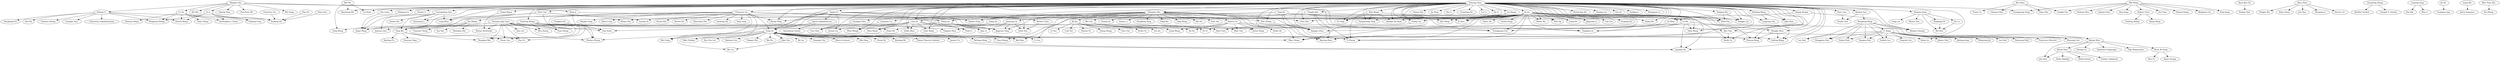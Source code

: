 strict digraph G{
"Enhong Chen " -> "Biao Xiang "
"Enhong Chen " -> "Biao Chang "
"Enhong Chen " -> "Hengshu Zhu "
"Enhong Chen " -> "Chang Tan "
"Enhong Chen " -> "Chunni Dai"
"Enhong Chen " -> "Lei Zhang "
"Enhong Chen " -> "Jie Yang "
"Enhong Chen " -> "Zaiyi Chen"
"Enhong Chen " -> "Qi Zhou "
"Enhong Chen " -> "Yijun Wang"
"Enhong Chen " -> "Zhen Pan"
"Enhong Chen " -> "Hongjie Lin"
"Enhong Chen " -> "Ruoyan Kong"
"Enhong Chen " -> "Xianyu Zeng "
"Enhong Chen " -> "Liyuan Liu "
"Enhong Chen " -> "Zhen Wangy"
"Enhong Chen " -> "Chu Guan "
"Enhong Chen " -> "Xinjiang Lu "
"Enhong Chen " -> "Xiaolin Li "
"Enhong Chen " -> "Xin Li "
"Enhong Chen " -> "Guandong Xu "
"Enhong Chen " -> "Lin Li "
"Enhong Chen " -> "Aiqing Huang "
"Enhong Chen " -> "Wenjun Ouyang "
"Enhong Chen " -> "Chen Zhu "
"Enhong Chen " -> "Zheng Dong "
"Enhong Chen " -> "Zhen Wang "
"Enhong Chen " -> "Zefan Shen "
"Enhong Chen " -> "Yubo Wang "
"Enhong Chen " -> "Yitan Li "
"Enhong Chen " -> "Guangxiang Zeng "
"Enhong Chen " -> "Ji Chen "
"Enhong Chen " -> "Kuifei Yu "
"Enhong Chen " -> "Bo Li "
"Enhong Chen " -> "Dong Liu "
"Enhong Chen " -> "Lingyang Chu "
"Enhong Chen " -> "Zijin Zhao "
"Enhong Chen " -> "Yong Ge "
"Enhong Chen " -> "Yanjie Fu "
"Enhong Chen " -> "Xiangyu Zhao "
"Enhong Chen " -> "Guifeng Wang "
"Enhong Chen " -> "Guangming Guo "
"Enhong Chen " -> "Yingling Liu "
"Enhong Chen " -> "Yingzi Wang "
"Enhong Chen " -> "Defu Lian "
"Enhong Chen " -> "Yong Rui "
"Enhong Chen " -> "Cong Zhao "
"Enhong Chen " -> "Guangzhong Sun "
"Enhong Chen " -> "Zhen Liao "
"Enhong Chen " -> "Shafqat Ali Shad "
"Enhong Chen " -> "Hao Wang "
"Enhong Chen " -> "Xiaohui Sun "
"Enhong Chen " -> "Derek Hao Hu "
"Enhong Chen " -> "Xiaojun Quan "
"Enhong Chen " -> "Qiming Luo "
"Enhong Chen " -> "Haocheng Wu "
"Enhong Chen " -> "Lei Duan "
"Enhong Chen " -> "Runze Wu "
"Enhong Chen " -> "Wan Ng"
"Enhong Chen " -> "Fan Ye "
"Enhong Chen " -> "Liang He "
"Enhong Chen " -> "Jingsong Lv"
"Enhong Chen " -> "Can Cao"
"Enhong Chen " -> "Guoping Hu"
"Enhong Chen " -> "Yi Zheng "
"Enhong Chen " -> "Guiling Li "
"Enhong Chen " -> "Baoxing Huai "
"Enhong Chen " -> "Junping Du "
"Richang Hong " -> "Junping Du "
"Hyun-Kyo Oh " -> "Yoohan Noh "
"Zhou Zhao " -> "Yingjun Wu "
"Zhou Zhao " -> "Xinyu Duan "
"Zhou Zhao " -> "Jun Xiao "
"Zhou Zhao " -> "Hanqing Lu "
"Zhou Zhao " -> "Steven Liu "
"Wei Wu " -> "Haocheng Wu "
"Wei Wu " -> "Fang Wang "
"Wei Wu " -> "Lei Duan "
"Kai Zhang " -> "Fang Wang "
"Xiaojun Quan " -> "Wenyu Dou "
"Xiaojun Quan " -> "Xingliang Ni "
"Xiaojun Quan " -> "Zhi Lu "
"Xiaojun Quan " -> "Bei Hua "
"Xiaojun Quan " -> "Gang Liu "
"Zhi Lu " -> "Bei Hua "
"Xingliang Ni " -> "Bei Hua "
"Xiaohui Sun " -> "Dongyeop Kang "
"Xiaohui Sun " -> "Ho-Jin Choi "
"Dongyeop Kang " -> "Woosang Lim "
"Dongyeop Kang " -> "Kijung Shin "
"Dongyeop Kang " -> "Lee Sael "
"Dongyeop Kang " -> "U. Kang "
"Dongyeop Kang " -> "Donggyun Han "
"Dongyeop Kang " -> "Nahea Park "
"Dongyeop Kang " -> "Sangtae Kim "
"Dongyeop Kang " -> "Soobin Lee "
"U. Kang " -> "Francesco Silvestri "
"U. Kang " -> "Yongsub Lim "
"U. Kang " -> "Jihoon Choi"
"U. Kang " -> "Woosang Lim "
"U. Kang " -> "Kijung Shin "
"U. Kang " -> "Lee Sael "
"U. Kang " -> "Jinhong Jung "
"U. Kang " -> "Woojeong Jin"
"U. Kang " -> "Lee Sael"
"U. Kang " -> "Namyong Park"
"U. Kang " -> "Donggyun Han "
"U. Kang " -> "Nahea Park "
"U. Kang " -> "Sangtae Kim "
"U. Kang " -> "Soobin Lee "
"Kijung Shin " -> "Bryan Hooi "
"Kijung Shin " -> "Hwanjo Yu "
"Kijung Shin " -> "Jisu Kim "
"Kijung Shin " -> "Vaishnavh Nagarajan "
"Kijung Shin " -> "Naji Shajarisales "
"Bryan Hooi " -> "Disha Makhija"
"Bryan Hooi " -> "Mohit Kumar"
"Bryan Hooi " -> "Jisu Kim "
"Bryan Hooi " -> "Tsubasa Takahashi "
"Zhen Liao " -> "Ho-Jin Choi "
"Guangzhong Sun " -> "Xianming Li "
"Guangzhong Sun " -> "Xichen Wu "
"Guangzhong Sun " -> "Cong Zhao "
"Guangzhong Sun " -> "Yong Rui "
"Guangzhong Sun " -> "Jianxun Lian "
"Defu Lian " -> "Yuyang Ye"
"Defu Lian " -> "Wenya Zhu"
"Defu Lian " -> "Zhenyu Zhang"
"Defu Lian " -> "Xianming Li "
"Defu Lian " -> "Yong Rui "
"Defu Lian " -> "Cong Zhao "
"Yingzi Wang " -> "Kieran McDonald "
"Minghui Qiu " -> "Guangming Guo "
"Minghui Qiu " -> "Yingling Liu "
"Minghui Qiu " -> "Yaliang Li "
"Minghui Qiu " -> "Qi Li "
"Minghui Qiu " -> "Shi Zhi "
"Minghui Qiu " -> "Lu Su "
"Minghui Qiu " -> "Heng Ji "
"Minghui Qiu " -> "Qiming Diao "
"Minghui Qiu " -> "Chao-Yuan Wu "
"Minghui Qiu " -> "Wei Dong "
"Heng Ji " -> "Meng Qu "
"Heng Ji " -> "Zeqiu Wu "
"Meng Qu " -> "Zeqiu Wu "
"Lu Su " -> "Hengtong Zhang "
"Lu Su " -> "Yunlong Feng "
"Lu Su " -> "Zhaoran Wang "
"Lu Su " -> "Shiyu Wang "
"Lu Su " -> "Chuishi Meng "
"Lu Su " -> "Christopher J. Quinn "
"Qi Li " -> "Hengtong Zhang "
"Qi Li " -> "Yunlong Feng "
"Qi Li " -> "Chuishi Meng "
"Qi Li " -> "Yusheng Xie "
"Qi Li " -> "Christopher J. Quinn "
"Huan Sun " -> "Yusheng Xie "
"Chaochun Liu " -> "Yusheng Xie "
"Nan Du " -> "Yusheng Xie "
"Yaliang Li " -> "Chenwei Zhang "
"Yaliang Li " -> "Hengtong Zhang "
"Yaliang Li " -> "Guangxu Xun "
"Yaliang Li " -> "Vishrawas Gopalakrishnan"
"Yaliang Li " -> "Hongliang Fei"
"Yaliang Li " -> "Hao Wu"
"Yaliang Li " -> "Chuishi Meng "
"Yaliang Li " -> "Yusheng Xie "
"Yanjie Fu " -> "Jingci Ming"
"Yanjie Fu " -> "Bin Liu "
"Yanjie Fu " -> "Qiao Li "
"Yanjie Fu " -> "Weiwei Chen "
"Yanjie Fu " -> "Jingyuan Yang "
"Yanjie Fu " -> "Hao Zhong "
"Yanjie Fu " -> "Spiros Papadimitriou "
"Yanjie Fu " -> "Lian Duan "
"Yanjie Fu " -> "Can Chen "
"Yanjie Fu " -> "Yong Ge "
"Spiros Papadimitriou " -> "Ananthram Swami "
"Spiros Papadimitriou " -> "Yong Ge "
"Hao Zhong " -> "Xiangyu Zhao "
"Weiwei Chen " -> "Leilei Sun "
"Chu Guan " -> "Jingci Ming"
"Xiaolin Li " -> "Jingci Ming"
"Yong Ge " -> "Guifeng Wang "
"Yong Ge " -> "Richang Hong "
"Yong Ge " -> "Chuan He "
"Yong Ge " -> "Xindong Wu "
"Yong Ge " -> "Junping Du "
"Gensheng Zhang " -> "Abolfazl Asudeh "
"Gensheng Zhang " -> "Gergely V. Zaruba "
"Qi Liu " -> "Fangshuang Tang "
"Qi Liu " -> "Yuyang Ye"
"Qi Liu " -> "Wenya Zhu"
"Qi Liu " -> "Yijun Wang"
"Qi Liu " -> "Zhen Pan"
"Qi Liu " -> "Hongjie Lin"
"Qi Liu " -> "Ruoyan Kong"
"Qi Liu " -> "Xianyu Zeng "
"Qi Liu " -> "Keli Xiao "
"Qi Liu " -> "Yefan Tao "
"Qi Liu " -> "Yuefan Deng "
"Qi Liu " -> "Zheng Dong "
"Qi Liu " -> "Ji Chen "
"Qi Liu " -> "Xiangyu Zhao "
"Qi Liu " -> "Guifeng Wang "
"Qi Liu " -> "Guangming Guo "
"Qi Liu " -> "Yingling Liu "
"Qi Liu " -> "Shafqat Ali Shad "
"Qi Liu " -> "Hao Wang "
"Qi Liu " -> "Runze Wu "
"Qi Liu " -> "Wan Ng"
"Qi Liu " -> "Xiang Wu "
"Qi Liu " -> "Liang He "
"Qi Liu " -> "Jingsong Lv"
"Qi Liu " -> "Can Cao"
"Qi Liu " -> "Guoping Hu"
"Qi Liu " -> "Yi Zheng "
"Qi Liu " -> "Baoxing Huai "
"Qi Liu " -> "Junping Du "
"Nicholas Jing Yuan " -> "Zaiyi Chen"
"Nicholas Jing Yuan " -> "Zhenyu Zhang"
"Nicholas Jing Yuan " -> "Kieran McDonald "
"Nicholas Jing Yuan " -> "Honghao Wei "
"Nicholas Jing Yuan " -> "Chuan Cao "
"Nicholas Jing Yuan " -> "Hao Fu "
"Nicholas Jing Yuan " -> "Yuan Zhong "
"Nicholas Jing Yuan " -> "Wen Zhong "
"Nicholas Jing Yuan " -> "Lian Duan "
"Songhua Xu " -> "Lian Duan "
"Zhefeng Wang " -> "Lingyang Chu "
"Zhefeng Wang " -> "Zijin Zhao "
"Chang Tan " -> "Biao Chang "
"Hengshu Zhu " -> "Biao Chang "
"Hengshu Zhu " -> "Xianyu Zeng "
"Hengshu Zhu " -> "Huang Xu "
"Hengshu Zhu " -> "Zhiwen Yu "
"Hengshu Zhu " -> "Bin Guo "
"Hengshu Zhu " -> "Chen Zhu "
"Hengshu Zhu " -> "Bo Jin "
"Hengshu Zhu " -> "Li Guo"
"Hengshu Zhu " -> "Chao Zhang"
"Hengshu Zhu " -> "Kuifei Yu "
"Hengshu Zhu " -> "Huayu Li "
"Hengshu Zhu " -> "Xiangyu Zhao "
"Hengshu Zhu " -> "Chen Zhu "
"Hengshu Zhu " -> "Pengliang Ding "
"Hengshu Zhu " -> "Fang Xie "
"Hengshu Zhu " -> "Jingyuan Yang "
"Hengshu Zhu " -> "Qing Wang "
"Hengshu Zhu " -> "Wei Hu "
"Hengshu Zhu " -> "Yuan Yao "
"Hengshu Zhu " -> "Meng Qu "
"Hengshu Zhu " -> "Junming Liu "
"Hengshu Zhu " -> "Baoxing Huai "
"Junming Liu " -> "Jingci Ming"
"Junming Liu " -> "Qiao Li "
"Junming Liu " -> "Jingyuan Yang "
"Junming Liu " -> "Leilei Sun "
"Meng Qu " -> "Qiao Li "
"Meng Qu " -> "Jingyuan Yang "
"Guannan Liu " -> "Can Chen "
"Tong Xu " -> "Zhen Pan"
"Tong Xu " -> "Hongjie Lin"
"Tong Xu " -> "Guoqing Chen "
"Tong Xu " -> "Xiangyu Zhao "
"Tong Xu " -> "Baoxing Huai "
"Guoqing Chen " -> "Can Chen "
"Bo Jin " -> "Chao Che "
"Bo Jin " -> "Kuifei Yu"
"Bo Jin " -> "Yue Qu "
"Bo Jin " -> "Li Guo "
"Bo Jin " -> "Cuili Yao "
"Bo Jin " -> "Ruiyun Yu "
"Bo Jin " -> "Qiang Zhang "
"Bin Guo " -> "Zhitao Wang "
"Bin Guo " -> "Liang Wang "
"Bin Guo " -> "Tao Ku "
"Bin Guo " -> "Fei Yi "
"Bin Guo " -> "Miao Tian "
"Zhiwen Yu " -> "Zhitao Wang "
"Zhiwen Yu " -> "Liang Wang "
"Zhiwen Yu " -> "Tao Ku "
"Zhiwen Yu " -> "Fei Yi "
"Zhiwen Yu " -> "Miao Tian "
"Zhiwen Yu " -> "Huilei He "
"Zhiwen Yu " -> "Jilei Tian "
"Xinjiang Lu " -> "Jingci Ming"
"Chuanren Liu " -> "Xianyu Zeng "
"Chuanren Liu " -> "Jingyuan Yang "
"Chuanren Liu " -> "Mingfei Teng "
"Chuanren Liu " -> "March Liao"
"Chuanren Liu " -> "Vivian Zhu"
"Chuanren Liu " -> "Zheng Dong "
"Chuanren Liu " -> "Kai Zhang "
"Chuanren Liu " -> "Wei Geng"
"Chuanren Liu " -> "Matt Perkins"
"Chuanren Liu " -> "Bowen Du "
"Chuanren Liu " -> "Zhenshan Hou "
"Chuanren Liu " -> "Leilei Sun "
"Chuanren Liu " -> "Yanming Xie"
"Chuanren Liu " -> "Lian Duan "
"Chuanren Liu " -> "Yong Ge "
"Kai Zhang " -> "Shandian Zhe "
"Kai Zhang " -> "Chaoran Cheng "
"Kai Zhang " -> "Tan Yan "
"Hongke Zhao " -> "Ruoyan Kong"
"Hongke Zhao " -> "Guifeng Wang "
"Linli Xu " -> "Zaiyi Chen"
"Linli Xu " -> "Liyuan Liu "
"Linli Xu " -> "Zhen Wangy"
"Linli Xu " -> "Wenjun Ouyang "
"Linli Xu " -> "Zhen Wang "
"Linli Xu " -> "Zefan Shen "
"Linli Xu " -> "Yubo Wang "
"Linli Xu " -> "Yitan Li "
"Aiqing Huang " -> "Qi Zhou "
"Aiqing Huang " -> "Wenjun Ouyang "
"Qi Zhou " -> "Zaiyi Chen"
"Xiang Ao " -> "Yingmin Zhou "
"Shimin Chen " -> "Yanfeng Zhang "
"Shimin Chen " -> "Qiang Wang "
"Wei Shen " -> "Yinan Liu "
"Wei Shen " -> "Chenwei Ran "
"Wei Shen " -> "Xuan Zhu "
"Wei Shen " -> "Conglei Yao "
"Min Wang " -> "Fei Chen "
"Min Wang " -> "Guangxiang Zeng "
"Min Wang " -> "Yuhong Xiong "
"Min Wang " -> "Bingduan Lin "
"Min Wang " -> "Peng Jiang "
"Min Wang " -> "Huiman Hou "
"Min Wang " -> "Lijiang Chen "
"Min Wang " -> "Conglei Yao "
"Min Wang " -> "Xiao Jiang "
"Linpeng Tang " -> "Kai Shu "
"Linpeng Tang " -> "Wan Li "
"Lei Zhang " -> "Ji Chen "
"Jia He " -> "Guoping Long "
"Le Wu " -> "Yijun Wang"
"Le Wu " -> "Guangming Guo "
"Le Wu " -> "Yingling Liu "
"Le Wu " -> "Junping Du "
"Haiping Ma " -> "Zhen Pan"
"Haiping Ma " -> "Hongjie Lin"
"Tengfei Bao " -> "Yi Zheng "
"Tengfei Bao " -> "Baoxing Huai "
"Jilei Tian " -> "Kuifei Yu "
"Jilei Tian " -> "Dong Liu "
"Jilei Tian " -> "Baoxing Huai "
"Biao Xiang " -> "Fangshuang Tang "
"Biao Xiang " -> "Ji Chen "
"Biao Xiang " -> "Yu Yang "
"Biao Xiang " -> "Shafqat Ali Shad "
"Biao Xiang " -> "Yi Zheng "
"Enhong Chen " -> "Qi Liu "
"Enhong Chen " -> "Jilei Tian "
"Enhong Chen " -> "Haiping Ma "
"Enhong Chen " -> "Chuanren Liu "
"Enhong Chen " -> "Zhefeng Wang "
"Enhong Chen " -> "Yu Yang "
"Enhong Chen " -> "Xiang Wu "
"Nicholas Jing Yuan " -> "Yong Rui "
"Yanjie Fu " -> "Yong Ge "
"Fuzheng Zhang " -> "Zhenyu Zhang"
"Fuzheng Zhang " -> "Honghao Wei "
"Fuzheng Zhang " -> "Chuan Cao "
"Fuzheng Zhang " -> "Hao Fu "
"Fuzheng Zhang " -> "Yuan Zhong "
"Fuzheng Zhang " -> "Wen Zhong "
"Fuzheng Zhang " -> "Jianxun Lian "
"Fuzheng Zhang " -> "Yingmin Zhou "
"Min Wang " -> "Shimin Chen "
"Lei Zhang " -> "Chang Tan "
"Chuanren Liu " -> "Yong Tang "
"Le Wu " -> "Hongke Zhao "
"Tong Xu " -> "Guannan Liu "
"Qi Liu " -> "Chen Zhu "
"Enhong Chen " -> "Hongke Zhao "
"Enhong Chen " -> "Hao Zhong "
"Enhong Chen " -> "Fuzheng Zhang "
"Liang Wu " -> "Justin Sampson "
"Kijung Shin " -> "Hyun Ah Song "
"Hyun Ah Song " -> "Xiao Fu "
"Hyun Ah Song " -> "Kejun Huang "
"Yong Ge " -> "Biao Chang "
"Yong Ge " -> "Hasan Timucin Ozdemir "
"Yong Ge " -> "Jannite Yu "
"Yong Ge " -> "Kuo Chu Lee "
"Yong Ge " -> "Zhenyu Zhang"
"Yong Ge " -> "Ruoyan Kong"
"Yong Ge " -> "Danhuai Guo "
"Yong Ge " -> "Yingqiu Zhu "
"Yong Ge " -> "Wei Xu "
"Yong Ge " -> "Zijun Yao "
"Yong Ge " -> "Li Guo"
"Yong Ge " -> "Chao Zhang"
"Yong Ge " -> "Bo Liu "
"Yong Ge " -> "Changxia Tao "
"Yong Ge " -> "Wei Geng"
"Yong Ge " -> "Matt Perkins"
"Yong Ge " -> "Keli Xiao "
"Yong Ge " -> "Marco Gruteser "
"Yong Ge " -> "Yi Zheng "
"Yong Ge " -> "Min Ding "
"Tengfei Bao " -> "Le Wu "
"Tengfei Bao " -> "Linli Xu "
"Keli Xiao " -> "Yong Ge "
"Zijun Yao " -> "Bin Liu "
"Zijun Yao " -> "Yong Ge "
"Qi Liu " -> "Yu Yang "
"Enhong Chen " -> "Fangshuang Tang "
"Enhong Chen " -> "Linli Xu "
"Enhong Chen " -> "Tengfei Bao "
"Nicholas Jing Yuan " -> "Dan Luo "
"Wen Yuan Zhu " -> "Kai Zheng "
"Linli Xu " -> "Yong Rui "
"Enhong Chen " -> "Zhongmou Li "
"Yong Rui " -> "Honghao Wei "
"Yong Rui " -> "Chuan Cao "
"Yong Rui " -> "Hao Fu "
"Yong Rui " -> "Jianlong Fu "
"Yong Rui " -> "Kuiyuan Yang "
}